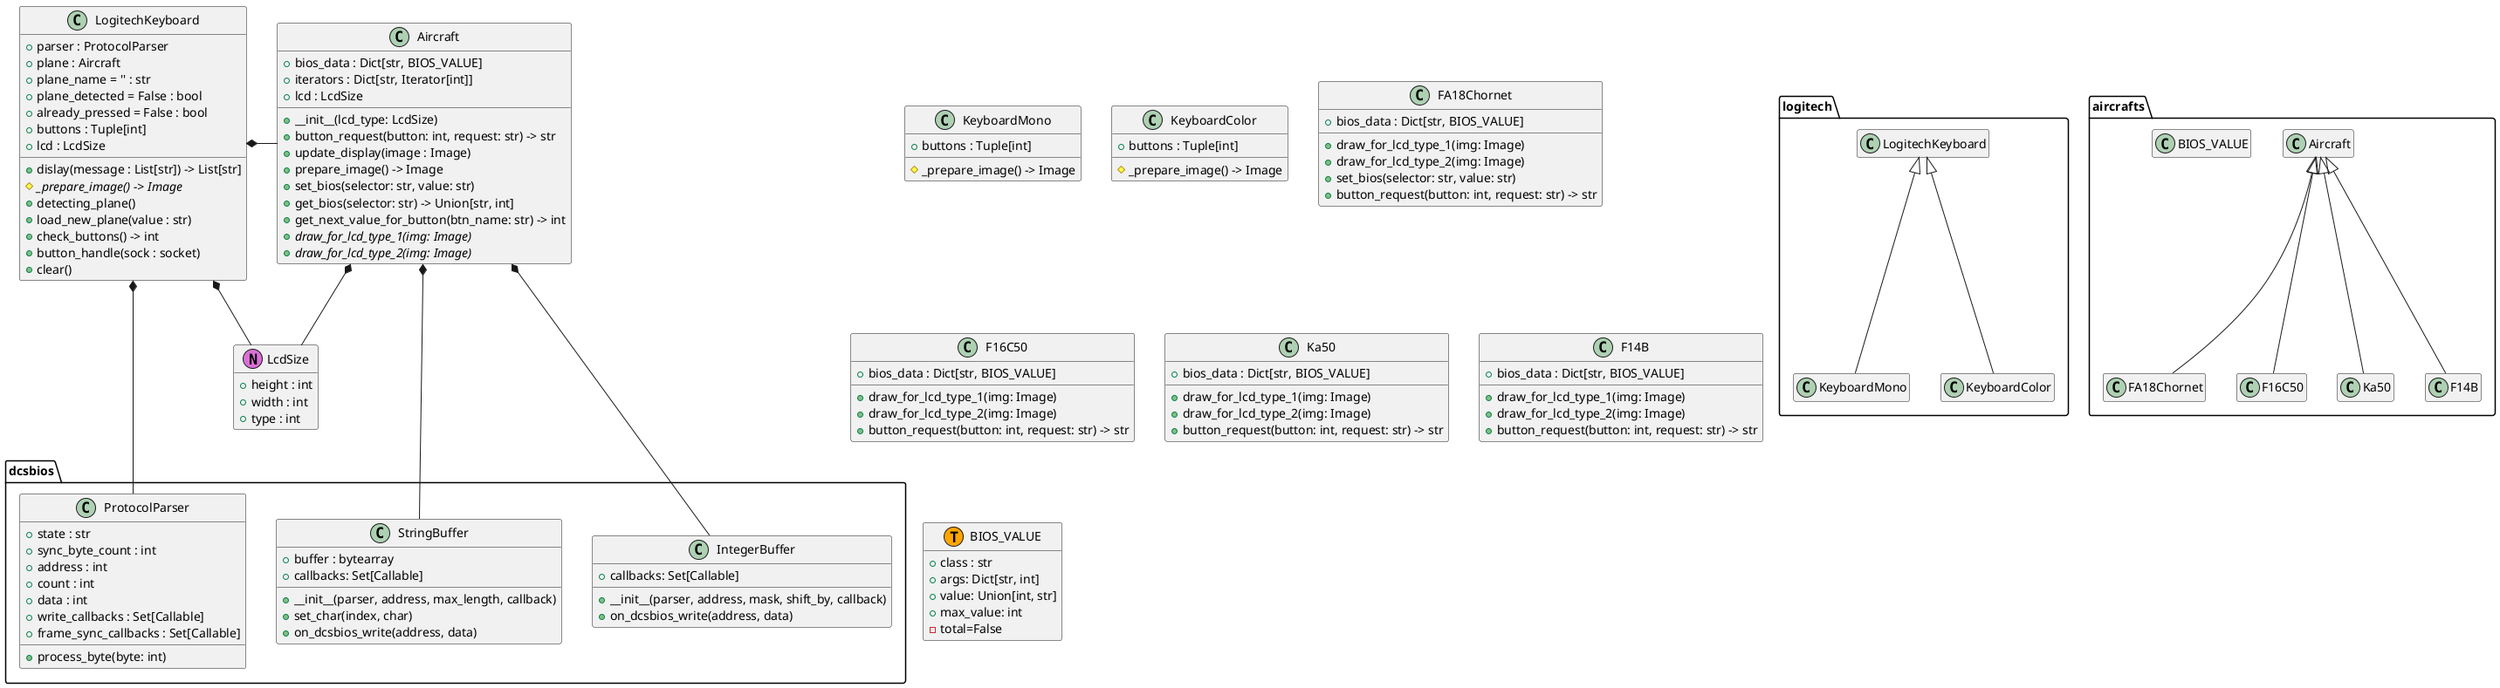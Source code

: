@startuml
hide empty members

package dcsbios {
    class ProtocolParser {
        + state : str
        + sync_byte_count : int
        + address : int
        + count : int
        + data : int
        + write_callbacks : Set[Callable]
        + frame_sync_callbacks : Set[Callable]
        + process_byte(byte: int)
    }

    class StringBuffer {
        + buffer : bytearray
        + callbacks: Set[Callable]
        + __init__(parser, address, max_length, callback)
        + set_char(index, char)
        + on_dcsbios_write(address, data)
    }

    class IntegerBuffer {
        + callbacks: Set[Callable]
        + __init__(parser, address, mask, shift_by, callback)
        + on_dcsbios_write(address, data)
    }
}

package logitech {
    LogitechKeyboard <|-- KeyboardMono
    LogitechKeyboard <|-- KeyboardColor
}

class LogitechKeyboard {
    + parser : ProtocolParser
    + plane : Aircraft
    + plane_name = '' : str
    + plane_detected = False : bool
    + already_pressed = False : bool
    + buttons : Tuple[int]
    + lcd : LcdSize
    + dislay(message : List[str]) -> List[str]
    # {abstract} _prepare_image() -> Image
    + detecting_plane()
    + load_new_plane(value : str)
    + check_buttons() -> int
    + button_handle(sock : socket)
    + clear()
}

class KeyboardMono {
    + buttons : Tuple[int]
    # _prepare_image() -> Image
}

class KeyboardColor {
    + buttons : Tuple[int]
    # _prepare_image() -> Image
}


package aircrafts {
  Aircraft <|-- FA18Chornet
  Aircraft <|-- F16C50
  Aircraft <|-- Ka50
  Aircraft <|-- F14B
  class BIOS_VALUE
}

class Aircraft {
    + bios_data : Dict[str, BIOS_VALUE]
    + iterators : Dict[str, Iterator[int]]
    + lcd : LcdSize
    + __init__(lcd_type: LcdSize)
    + button_request(button: int, request: str) -> str
    + update_display(image : Image)
    + prepare_image() -> Image
    + set_bios(selector: str, value: str)
    + get_bios(selector: str) -> Union[str, int]
    + get_next_value_for_button(btn_name: str) -> int
    + {abstract} draw_for_lcd_type_1(img: Image)
    + {abstract} draw_for_lcd_type_2(img: Image)
}

class FA18Chornet {
    + bios_data : Dict[str, BIOS_VALUE]
    + draw_for_lcd_type_1(img: Image)
    + draw_for_lcd_type_2(img: Image)
    + set_bios(selector: str, value: str)
    + button_request(button: int, request: str) -> str
}

class F16C50 {
    + bios_data : Dict[str, BIOS_VALUE]
    + draw_for_lcd_type_1(img: Image)
    + draw_for_lcd_type_2(img: Image)
    + button_request(button: int, request: str) -> str
}

class Ka50 {
    + bios_data : Dict[str, BIOS_VALUE]
    + draw_for_lcd_type_1(img: Image)
    + draw_for_lcd_type_2(img: Image)
    + button_request(button: int, request: str) -> str
}

class F14B {
    + bios_data : Dict[str, BIOS_VALUE]
    + draw_for_lcd_type_1(img: Image)
    + draw_for_lcd_type_2(img: Image)
    + button_request(button: int, request: str) -> str
}

LogitechKeyboard *- Aircraft
LogitechKeyboard *- LcdSize
LogitechKeyboard *--- ProtocolParser
Aircraft *-- LcdSize
Aircraft *-- StringBuffer
Aircraft *-- IntegerBuffer

class BIOS_VALUE <<(T,orange)>> {
    + class : str
    + args: Dict[str, int]
    + value: Union[int, str]
    + max_value: int
    - total=False
}

class LcdSize <<(N,orchid)>> {
    + height : int
    + width : int
    + type : int
}
@enduml